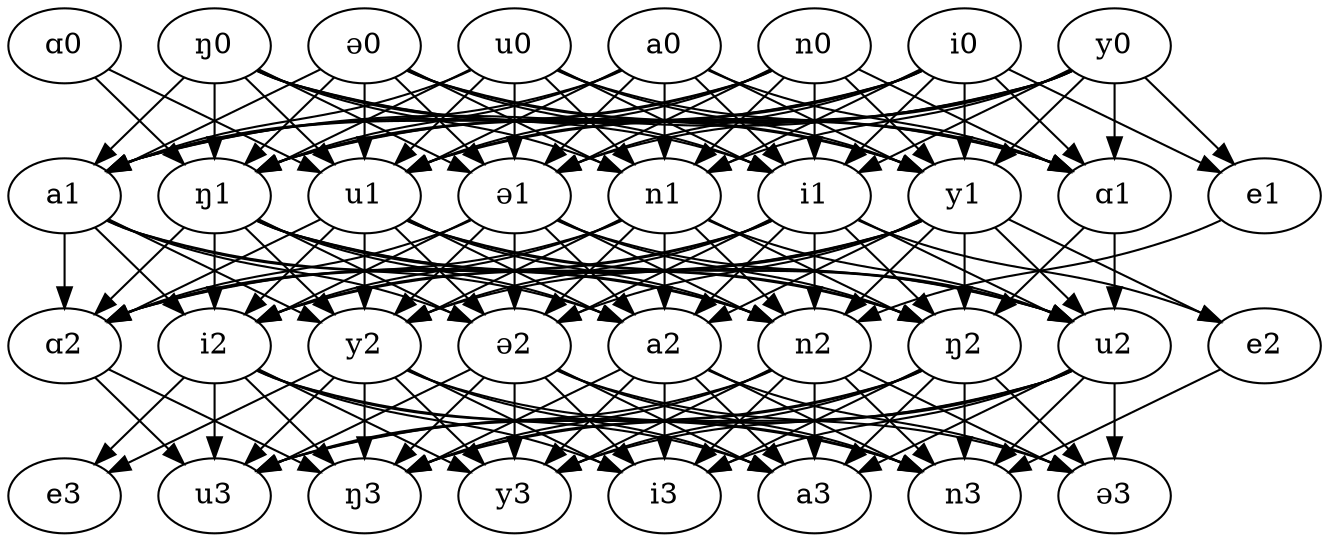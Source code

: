 strict digraph "" {
	ŋ0 -> y1;
	ŋ0 -> i1;
	ŋ0 -> ə1;
	ŋ0 -> n1;
	ŋ0 -> u1;
	ŋ0 -> a1;
	ŋ0 -> ŋ1;
	ŋ0 -> ɑ1;
	y1 -> i2;
	y1 -> ə2;
	y1 -> u2;
	y1 -> ɑ2;
	y1 -> n2;
	y1 -> y2;
	y1 -> a2;
	y1 -> ŋ2;
	y1 -> e2;
	i2 -> a3;
	i2 -> u3;
	i2 -> ŋ3;
	i2 -> y3;
	i2 -> n3;
	i2 -> i3;
	i2 -> e3;
	ə0 -> y1;
	ə0 -> i1;
	ə0 -> ə1;
	ə0 -> n1;
	ə0 -> u1;
	ə0 -> a1;
	ə0 -> ŋ1;
	ə0 -> ɑ1;
	i1 -> i2;
	i1 -> ə2;
	i1 -> u2;
	i1 -> ɑ2;
	i1 -> n2;
	i1 -> y2;
	i1 -> a2;
	i1 -> ŋ2;
	i1 -> e2;
	ə2 -> a3;
	ə2 -> ə3;
	ə2 -> u3;
	ə2 -> ŋ3;
	ə2 -> y3;
	ə2 -> n3;
	ə2 -> i3;
	u0 -> y1;
	u0 -> i1;
	u0 -> ə1;
	u0 -> n1;
	u0 -> u1;
	u0 -> a1;
	u0 -> ŋ1;
	u0 -> ɑ1;
	ə1 -> i2;
	ə1 -> ə2;
	ə1 -> u2;
	ə1 -> ɑ2;
	ə1 -> n2;
	ə1 -> y2;
	ə1 -> a2;
	ə1 -> ŋ2;
	u2 -> a3;
	u2 -> ə3;
	u2 -> u3;
	u2 -> ŋ3;
	u2 -> y3;
	u2 -> n3;
	u2 -> i3;
	i0 -> y1;
	i0 -> i1;
	i0 -> ə1;
	i0 -> n1;
	i0 -> u1;
	i0 -> a1;
	i0 -> ŋ1;
	i0 -> ɑ1;
	i0 -> e1;
	n1 -> i2;
	n1 -> ə2;
	n1 -> u2;
	n1 -> ɑ2;
	n1 -> n2;
	n1 -> y2;
	n1 -> a2;
	n1 -> ŋ2;
	ɑ2 -> u3;
	ɑ2 -> ŋ3;
	a0 -> y1;
	a0 -> i1;
	a0 -> ə1;
	a0 -> n1;
	a0 -> u1;
	a0 -> a1;
	a0 -> ŋ1;
	a0 -> ɑ1;
	n2 -> a3;
	n2 -> ə3;
	n2 -> u3;
	n2 -> ŋ3;
	n2 -> y3;
	n2 -> n3;
	n2 -> i3;
	y2 -> a3;
	y2 -> u3;
	y2 -> ŋ3;
	y2 -> y3;
	y2 -> n3;
	y2 -> i3;
	y2 -> e3;
	n0 -> y1;
	n0 -> i1;
	n0 -> ə1;
	n0 -> n1;
	n0 -> u1;
	n0 -> a1;
	n0 -> ŋ1;
	n0 -> ɑ1;
	u1 -> i2;
	u1 -> ə2;
	u1 -> u2;
	u1 -> ɑ2;
	u1 -> n2;
	u1 -> y2;
	u1 -> a2;
	u1 -> ŋ2;
	a1 -> i2;
	a1 -> ə2;
	a1 -> ɑ2;
	a1 -> n2;
	a1 -> y2;
	a1 -> a2;
	ŋ1 -> i2;
	ŋ1 -> ə2;
	ŋ1 -> u2;
	ŋ1 -> ɑ2;
	ŋ1 -> n2;
	ŋ1 -> y2;
	ŋ1 -> a2;
	ŋ1 -> ŋ2;
	a2 -> a3;
	a2 -> ə3;
	a2 -> ŋ3;
	a2 -> y3;
	a2 -> n3;
	a2 -> i3;
	ɑ0 -> u1;
	ɑ0 -> ŋ1;
	ŋ2 -> a3;
	ŋ2 -> ə3;
	ŋ2 -> u3;
	ŋ2 -> ŋ3;
	ŋ2 -> y3;
	ŋ2 -> n3;
	ŋ2 -> i3;
	y0 -> y1;
	y0 -> i1;
	y0 -> ə1;
	y0 -> n1;
	y0 -> u1;
	y0 -> a1;
	y0 -> ŋ1;
	y0 -> ɑ1;
	y0 -> e1;
	ɑ1 -> u2;
	ɑ1 -> ŋ2;
	e2 -> n3;
	e1 -> n2;
}

